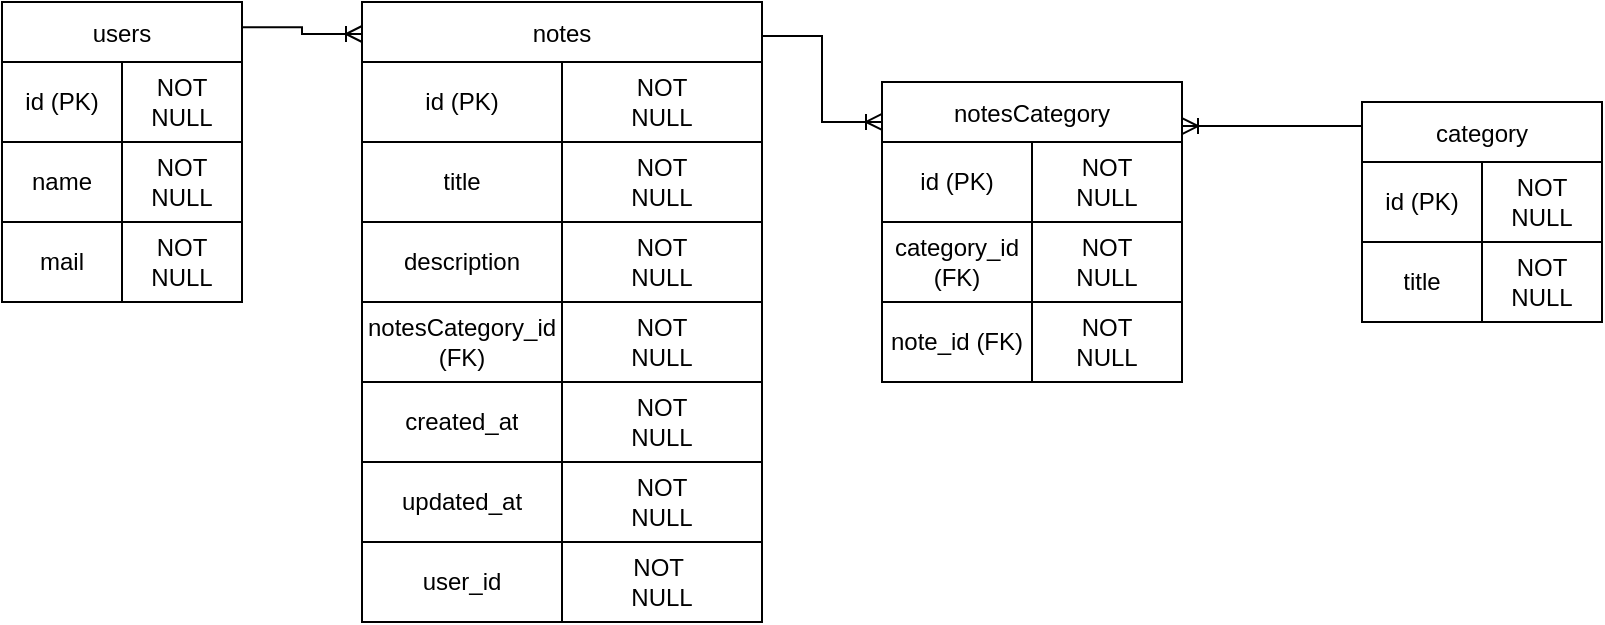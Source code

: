 <mxfile version="15.9.6" type="device"><diagram id="N4e05SrXXHnmKuOFt0gH" name="Page-1"><mxGraphModel dx="1422" dy="804" grid="1" gridSize="10" guides="1" tooltips="1" connect="1" arrows="1" fold="1" page="1" pageScale="1" pageWidth="827" pageHeight="1169" math="0" shadow="0"><root><mxCell id="0"/><mxCell id="1" parent="0"/><mxCell id="cjkyVk_3PD3jDdZ5hrmY-43" value="" style="edgeStyle=entityRelationEdgeStyle;fontSize=12;html=1;endArrow=ERoneToMany;rounded=0;exitX=1;exitY=0.084;exitDx=0;exitDy=0;exitPerimeter=0;" edge="1" parent="1" source="cjkyVk_3PD3jDdZ5hrmY-66"><mxGeometry width="100" height="100" relative="1" as="geometry"><mxPoint x="140" y="646" as="sourcePoint"/><mxPoint x="190" y="646" as="targetPoint"/></mxGeometry></mxCell><mxCell id="cjkyVk_3PD3jDdZ5hrmY-46" value="" style="edgeStyle=entityRelationEdgeStyle;fontSize=12;html=1;endArrow=ERoneToMany;rounded=0;entryX=0;entryY=0.133;entryDx=0;entryDy=0;entryPerimeter=0;" edge="1" parent="1" target="cjkyVk_3PD3jDdZ5hrmY-80"><mxGeometry width="100" height="100" relative="1" as="geometry"><mxPoint x="390" y="647" as="sourcePoint"/><mxPoint x="250" y="600" as="targetPoint"/></mxGeometry></mxCell><mxCell id="cjkyVk_3PD3jDdZ5hrmY-47" value="notes" style="shape=table;startSize=30;container=1;collapsible=0;childLayout=tableLayout;" vertex="1" parent="1"><mxGeometry x="190" y="630" width="200" height="310" as="geometry"/></mxCell><mxCell id="cjkyVk_3PD3jDdZ5hrmY-48" value="" style="shape=partialRectangle;collapsible=0;dropTarget=0;pointerEvents=0;fillColor=none;top=0;left=0;bottom=0;right=0;points=[[0,0.5],[1,0.5]];portConstraint=eastwest;" vertex="1" parent="cjkyVk_3PD3jDdZ5hrmY-47"><mxGeometry y="30" width="200" height="40" as="geometry"/></mxCell><mxCell id="cjkyVk_3PD3jDdZ5hrmY-49" value="id (PK)" style="shape=partialRectangle;html=1;whiteSpace=wrap;connectable=0;overflow=hidden;fillColor=none;top=0;left=0;bottom=0;right=0;pointerEvents=1;" vertex="1" parent="cjkyVk_3PD3jDdZ5hrmY-48"><mxGeometry width="100" height="40" as="geometry"><mxRectangle width="100" height="40" as="alternateBounds"/></mxGeometry></mxCell><mxCell id="cjkyVk_3PD3jDdZ5hrmY-50" value="NOT&lt;br&gt;NULL" style="shape=partialRectangle;html=1;whiteSpace=wrap;connectable=0;overflow=hidden;fillColor=none;top=0;left=0;bottom=0;right=0;pointerEvents=1;" vertex="1" parent="cjkyVk_3PD3jDdZ5hrmY-48"><mxGeometry x="100" width="100" height="40" as="geometry"><mxRectangle width="100" height="40" as="alternateBounds"/></mxGeometry></mxCell><mxCell id="cjkyVk_3PD3jDdZ5hrmY-51" value="" style="shape=partialRectangle;collapsible=0;dropTarget=0;pointerEvents=0;fillColor=none;top=0;left=0;bottom=0;right=0;points=[[0,0.5],[1,0.5]];portConstraint=eastwest;" vertex="1" parent="cjkyVk_3PD3jDdZ5hrmY-47"><mxGeometry y="70" width="200" height="40" as="geometry"/></mxCell><mxCell id="cjkyVk_3PD3jDdZ5hrmY-52" value="title" style="shape=partialRectangle;html=1;whiteSpace=wrap;connectable=0;overflow=hidden;fillColor=none;top=0;left=0;bottom=0;right=0;pointerEvents=1;" vertex="1" parent="cjkyVk_3PD3jDdZ5hrmY-51"><mxGeometry width="100" height="40" as="geometry"><mxRectangle width="100" height="40" as="alternateBounds"/></mxGeometry></mxCell><mxCell id="cjkyVk_3PD3jDdZ5hrmY-53" value="&lt;span&gt;NOT&lt;/span&gt;&lt;br&gt;&lt;span&gt;NULL&lt;/span&gt;" style="shape=partialRectangle;html=1;whiteSpace=wrap;connectable=0;overflow=hidden;fillColor=none;top=0;left=0;bottom=0;right=0;pointerEvents=1;" vertex="1" parent="cjkyVk_3PD3jDdZ5hrmY-51"><mxGeometry x="100" width="100" height="40" as="geometry"><mxRectangle width="100" height="40" as="alternateBounds"/></mxGeometry></mxCell><mxCell id="cjkyVk_3PD3jDdZ5hrmY-54" value="" style="shape=partialRectangle;collapsible=0;dropTarget=0;pointerEvents=0;fillColor=none;top=0;left=0;bottom=0;right=0;points=[[0,0.5],[1,0.5]];portConstraint=eastwest;" vertex="1" parent="cjkyVk_3PD3jDdZ5hrmY-47"><mxGeometry y="110" width="200" height="40" as="geometry"/></mxCell><mxCell id="cjkyVk_3PD3jDdZ5hrmY-55" value="description" style="shape=partialRectangle;html=1;whiteSpace=wrap;connectable=0;overflow=hidden;fillColor=none;top=0;left=0;bottom=0;right=0;pointerEvents=1;" vertex="1" parent="cjkyVk_3PD3jDdZ5hrmY-54"><mxGeometry width="100" height="40" as="geometry"><mxRectangle width="100" height="40" as="alternateBounds"/></mxGeometry></mxCell><mxCell id="cjkyVk_3PD3jDdZ5hrmY-56" value="&lt;span&gt;NOT&lt;/span&gt;&lt;br&gt;&lt;span&gt;NULL&lt;/span&gt;" style="shape=partialRectangle;html=1;whiteSpace=wrap;connectable=0;overflow=hidden;fillColor=none;top=0;left=0;bottom=0;right=0;pointerEvents=1;" vertex="1" parent="cjkyVk_3PD3jDdZ5hrmY-54"><mxGeometry x="100" width="100" height="40" as="geometry"><mxRectangle width="100" height="40" as="alternateBounds"/></mxGeometry></mxCell><mxCell id="cjkyVk_3PD3jDdZ5hrmY-57" value="" style="shape=partialRectangle;collapsible=0;dropTarget=0;pointerEvents=0;fillColor=none;top=0;left=0;bottom=0;right=0;points=[[0,0.5],[1,0.5]];portConstraint=eastwest;" vertex="1" parent="cjkyVk_3PD3jDdZ5hrmY-47"><mxGeometry y="150" width="200" height="40" as="geometry"/></mxCell><mxCell id="cjkyVk_3PD3jDdZ5hrmY-58" value="notesCategory_id&lt;br&gt;(FK)" style="shape=partialRectangle;html=1;whiteSpace=wrap;connectable=0;overflow=hidden;fillColor=none;top=0;left=0;bottom=0;right=0;pointerEvents=1;" vertex="1" parent="cjkyVk_3PD3jDdZ5hrmY-57"><mxGeometry width="100" height="40" as="geometry"><mxRectangle width="100" height="40" as="alternateBounds"/></mxGeometry></mxCell><mxCell id="cjkyVk_3PD3jDdZ5hrmY-59" value="&lt;span&gt;NOT&lt;/span&gt;&lt;br&gt;&lt;span&gt;NULL&lt;/span&gt;" style="shape=partialRectangle;html=1;whiteSpace=wrap;connectable=0;overflow=hidden;fillColor=none;top=0;left=0;bottom=0;right=0;pointerEvents=1;" vertex="1" parent="cjkyVk_3PD3jDdZ5hrmY-57"><mxGeometry x="100" width="100" height="40" as="geometry"><mxRectangle width="100" height="40" as="alternateBounds"/></mxGeometry></mxCell><mxCell id="cjkyVk_3PD3jDdZ5hrmY-60" value="" style="shape=partialRectangle;collapsible=0;dropTarget=0;pointerEvents=0;fillColor=none;top=0;left=0;bottom=0;right=0;points=[[0,0.5],[1,0.5]];portConstraint=eastwest;" vertex="1" parent="cjkyVk_3PD3jDdZ5hrmY-47"><mxGeometry y="190" width="200" height="40" as="geometry"/></mxCell><mxCell id="cjkyVk_3PD3jDdZ5hrmY-61" value="created_at&lt;br&gt;" style="shape=partialRectangle;html=1;whiteSpace=wrap;connectable=0;overflow=hidden;fillColor=none;top=0;left=0;bottom=0;right=0;pointerEvents=1;" vertex="1" parent="cjkyVk_3PD3jDdZ5hrmY-60"><mxGeometry width="100" height="40" as="geometry"><mxRectangle width="100" height="40" as="alternateBounds"/></mxGeometry></mxCell><mxCell id="cjkyVk_3PD3jDdZ5hrmY-62" value="&lt;span&gt;NOT&lt;/span&gt;&lt;br&gt;&lt;span&gt;NULL&lt;/span&gt;" style="shape=partialRectangle;html=1;whiteSpace=wrap;connectable=0;overflow=hidden;fillColor=none;top=0;left=0;bottom=0;right=0;pointerEvents=1;" vertex="1" parent="cjkyVk_3PD3jDdZ5hrmY-60"><mxGeometry x="100" width="100" height="40" as="geometry"><mxRectangle width="100" height="40" as="alternateBounds"/></mxGeometry></mxCell><mxCell id="cjkyVk_3PD3jDdZ5hrmY-63" value="" style="shape=partialRectangle;collapsible=0;dropTarget=0;pointerEvents=0;fillColor=none;top=0;left=0;bottom=0;right=0;points=[[0,0.5],[1,0.5]];portConstraint=eastwest;" vertex="1" parent="cjkyVk_3PD3jDdZ5hrmY-47"><mxGeometry y="230" width="200" height="40" as="geometry"/></mxCell><mxCell id="cjkyVk_3PD3jDdZ5hrmY-64" value="updated_at" style="shape=partialRectangle;html=1;whiteSpace=wrap;connectable=0;overflow=hidden;fillColor=none;top=0;left=0;bottom=0;right=0;pointerEvents=1;" vertex="1" parent="cjkyVk_3PD3jDdZ5hrmY-63"><mxGeometry width="100" height="40" as="geometry"><mxRectangle width="100" height="40" as="alternateBounds"/></mxGeometry></mxCell><mxCell id="cjkyVk_3PD3jDdZ5hrmY-65" value="&lt;span&gt;NOT&lt;/span&gt;&lt;br&gt;&lt;span&gt;NULL&lt;/span&gt;" style="shape=partialRectangle;html=1;whiteSpace=wrap;connectable=0;overflow=hidden;fillColor=none;top=0;left=0;bottom=0;right=0;pointerEvents=1;" vertex="1" parent="cjkyVk_3PD3jDdZ5hrmY-63"><mxGeometry x="100" width="100" height="40" as="geometry"><mxRectangle width="100" height="40" as="alternateBounds"/></mxGeometry></mxCell><mxCell id="cjkyVk_3PD3jDdZ5hrmY-101" style="shape=partialRectangle;collapsible=0;dropTarget=0;pointerEvents=0;fillColor=none;top=0;left=0;bottom=0;right=0;points=[[0,0.5],[1,0.5]];portConstraint=eastwest;" vertex="1" parent="cjkyVk_3PD3jDdZ5hrmY-47"><mxGeometry y="270" width="200" height="40" as="geometry"/></mxCell><mxCell id="cjkyVk_3PD3jDdZ5hrmY-102" value="user_id" style="shape=partialRectangle;html=1;whiteSpace=wrap;connectable=0;overflow=hidden;fillColor=none;top=0;left=0;bottom=0;right=0;pointerEvents=1;" vertex="1" parent="cjkyVk_3PD3jDdZ5hrmY-101"><mxGeometry width="100" height="40" as="geometry"><mxRectangle width="100" height="40" as="alternateBounds"/></mxGeometry></mxCell><mxCell id="cjkyVk_3PD3jDdZ5hrmY-103" value="NOT&amp;nbsp;&lt;br&gt;NULL" style="shape=partialRectangle;html=1;whiteSpace=wrap;connectable=0;overflow=hidden;fillColor=none;top=0;left=0;bottom=0;right=0;pointerEvents=1;" vertex="1" parent="cjkyVk_3PD3jDdZ5hrmY-101"><mxGeometry x="100" width="100" height="40" as="geometry"><mxRectangle width="100" height="40" as="alternateBounds"/></mxGeometry></mxCell><mxCell id="cjkyVk_3PD3jDdZ5hrmY-66" value="users" style="shape=table;startSize=30;container=1;collapsible=0;childLayout=tableLayout;" vertex="1" parent="1"><mxGeometry x="10" y="630" width="120" height="150" as="geometry"/></mxCell><mxCell id="cjkyVk_3PD3jDdZ5hrmY-67" value="" style="shape=partialRectangle;collapsible=0;dropTarget=0;pointerEvents=0;fillColor=none;top=0;left=0;bottom=0;right=0;points=[[0,0.5],[1,0.5]];portConstraint=eastwest;" vertex="1" parent="cjkyVk_3PD3jDdZ5hrmY-66"><mxGeometry y="30" width="120" height="40" as="geometry"/></mxCell><mxCell id="cjkyVk_3PD3jDdZ5hrmY-68" value="id (PK)" style="shape=partialRectangle;html=1;whiteSpace=wrap;connectable=0;overflow=hidden;fillColor=none;top=0;left=0;bottom=0;right=0;pointerEvents=1;" vertex="1" parent="cjkyVk_3PD3jDdZ5hrmY-67"><mxGeometry width="60" height="40" as="geometry"><mxRectangle width="60" height="40" as="alternateBounds"/></mxGeometry></mxCell><mxCell id="cjkyVk_3PD3jDdZ5hrmY-69" value="NOT NULL" style="shape=partialRectangle;html=1;whiteSpace=wrap;connectable=0;overflow=hidden;fillColor=none;top=0;left=0;bottom=0;right=0;pointerEvents=1;" vertex="1" parent="cjkyVk_3PD3jDdZ5hrmY-67"><mxGeometry x="60" width="60" height="40" as="geometry"><mxRectangle width="60" height="40" as="alternateBounds"/></mxGeometry></mxCell><mxCell id="cjkyVk_3PD3jDdZ5hrmY-70" value="" style="shape=partialRectangle;collapsible=0;dropTarget=0;pointerEvents=0;fillColor=none;top=0;left=0;bottom=0;right=0;points=[[0,0.5],[1,0.5]];portConstraint=eastwest;" vertex="1" parent="cjkyVk_3PD3jDdZ5hrmY-66"><mxGeometry y="70" width="120" height="40" as="geometry"/></mxCell><mxCell id="cjkyVk_3PD3jDdZ5hrmY-71" value="name" style="shape=partialRectangle;html=1;whiteSpace=wrap;connectable=0;overflow=hidden;fillColor=none;top=0;left=0;bottom=0;right=0;pointerEvents=1;" vertex="1" parent="cjkyVk_3PD3jDdZ5hrmY-70"><mxGeometry width="60" height="40" as="geometry"><mxRectangle width="60" height="40" as="alternateBounds"/></mxGeometry></mxCell><mxCell id="cjkyVk_3PD3jDdZ5hrmY-72" value="NOT&lt;br&gt;NULL" style="shape=partialRectangle;html=1;whiteSpace=wrap;connectable=0;overflow=hidden;fillColor=none;top=0;left=0;bottom=0;right=0;pointerEvents=1;" vertex="1" parent="cjkyVk_3PD3jDdZ5hrmY-70"><mxGeometry x="60" width="60" height="40" as="geometry"><mxRectangle width="60" height="40" as="alternateBounds"/></mxGeometry></mxCell><mxCell id="cjkyVk_3PD3jDdZ5hrmY-73" value="" style="shape=partialRectangle;collapsible=0;dropTarget=0;pointerEvents=0;fillColor=none;top=0;left=0;bottom=0;right=0;points=[[0,0.5],[1,0.5]];portConstraint=eastwest;" vertex="1" parent="cjkyVk_3PD3jDdZ5hrmY-66"><mxGeometry y="110" width="120" height="40" as="geometry"/></mxCell><mxCell id="cjkyVk_3PD3jDdZ5hrmY-74" value="mail" style="shape=partialRectangle;html=1;whiteSpace=wrap;connectable=0;overflow=hidden;fillColor=none;top=0;left=0;bottom=0;right=0;pointerEvents=1;" vertex="1" parent="cjkyVk_3PD3jDdZ5hrmY-73"><mxGeometry width="60" height="40" as="geometry"><mxRectangle width="60" height="40" as="alternateBounds"/></mxGeometry></mxCell><mxCell id="cjkyVk_3PD3jDdZ5hrmY-75" value="NOT&lt;br&gt;NULL" style="shape=partialRectangle;html=1;whiteSpace=wrap;connectable=0;overflow=hidden;fillColor=none;top=0;left=0;bottom=0;right=0;pointerEvents=1;" vertex="1" parent="cjkyVk_3PD3jDdZ5hrmY-73"><mxGeometry x="60" width="60" height="40" as="geometry"><mxRectangle width="60" height="40" as="alternateBounds"/></mxGeometry></mxCell><mxCell id="cjkyVk_3PD3jDdZ5hrmY-80" value="notesCategory" style="shape=table;startSize=30;container=1;collapsible=0;childLayout=tableLayout;" vertex="1" parent="1"><mxGeometry x="450" y="670" width="150" height="150" as="geometry"/></mxCell><mxCell id="cjkyVk_3PD3jDdZ5hrmY-81" value="" style="shape=partialRectangle;collapsible=0;dropTarget=0;pointerEvents=0;fillColor=none;top=0;left=0;bottom=0;right=0;points=[[0,0.5],[1,0.5]];portConstraint=eastwest;" vertex="1" parent="cjkyVk_3PD3jDdZ5hrmY-80"><mxGeometry y="30" width="150" height="40" as="geometry"/></mxCell><mxCell id="cjkyVk_3PD3jDdZ5hrmY-82" value="id (PK)" style="shape=partialRectangle;html=1;whiteSpace=wrap;connectable=0;overflow=hidden;fillColor=none;top=0;left=0;bottom=0;right=0;pointerEvents=1;" vertex="1" parent="cjkyVk_3PD3jDdZ5hrmY-81"><mxGeometry width="75" height="40" as="geometry"><mxRectangle width="75" height="40" as="alternateBounds"/></mxGeometry></mxCell><mxCell id="cjkyVk_3PD3jDdZ5hrmY-83" value="NOT&lt;br&gt;NULL" style="shape=partialRectangle;html=1;whiteSpace=wrap;connectable=0;overflow=hidden;fillColor=none;top=0;left=0;bottom=0;right=0;pointerEvents=1;" vertex="1" parent="cjkyVk_3PD3jDdZ5hrmY-81"><mxGeometry x="75" width="75" height="40" as="geometry"><mxRectangle width="75" height="40" as="alternateBounds"/></mxGeometry></mxCell><mxCell id="cjkyVk_3PD3jDdZ5hrmY-84" value="" style="shape=partialRectangle;collapsible=0;dropTarget=0;pointerEvents=0;fillColor=none;top=0;left=0;bottom=0;right=0;points=[[0,0.5],[1,0.5]];portConstraint=eastwest;" vertex="1" parent="cjkyVk_3PD3jDdZ5hrmY-80"><mxGeometry y="70" width="150" height="40" as="geometry"/></mxCell><mxCell id="cjkyVk_3PD3jDdZ5hrmY-85" value="category_id (FK)" style="shape=partialRectangle;html=1;whiteSpace=wrap;connectable=0;overflow=hidden;fillColor=none;top=0;left=0;bottom=0;right=0;pointerEvents=1;" vertex="1" parent="cjkyVk_3PD3jDdZ5hrmY-84"><mxGeometry width="75" height="40" as="geometry"><mxRectangle width="75" height="40" as="alternateBounds"/></mxGeometry></mxCell><mxCell id="cjkyVk_3PD3jDdZ5hrmY-86" value="NOT&lt;br&gt;NULL" style="shape=partialRectangle;html=1;whiteSpace=wrap;connectable=0;overflow=hidden;fillColor=none;top=0;left=0;bottom=0;right=0;pointerEvents=1;" vertex="1" parent="cjkyVk_3PD3jDdZ5hrmY-84"><mxGeometry x="75" width="75" height="40" as="geometry"><mxRectangle width="75" height="40" as="alternateBounds"/></mxGeometry></mxCell><mxCell id="cjkyVk_3PD3jDdZ5hrmY-87" value="" style="shape=partialRectangle;collapsible=0;dropTarget=0;pointerEvents=0;fillColor=none;top=0;left=0;bottom=0;right=0;points=[[0,0.5],[1,0.5]];portConstraint=eastwest;" vertex="1" parent="cjkyVk_3PD3jDdZ5hrmY-80"><mxGeometry y="110" width="150" height="40" as="geometry"/></mxCell><mxCell id="cjkyVk_3PD3jDdZ5hrmY-88" value="note_id (FK)" style="shape=partialRectangle;html=1;whiteSpace=wrap;connectable=0;overflow=hidden;fillColor=none;top=0;left=0;bottom=0;right=0;pointerEvents=1;" vertex="1" parent="cjkyVk_3PD3jDdZ5hrmY-87"><mxGeometry width="75" height="40" as="geometry"><mxRectangle width="75" height="40" as="alternateBounds"/></mxGeometry></mxCell><mxCell id="cjkyVk_3PD3jDdZ5hrmY-89" value="NOT&lt;br&gt;NULL" style="shape=partialRectangle;html=1;whiteSpace=wrap;connectable=0;overflow=hidden;fillColor=none;top=0;left=0;bottom=0;right=0;pointerEvents=1;" vertex="1" parent="cjkyVk_3PD3jDdZ5hrmY-87"><mxGeometry x="75" width="75" height="40" as="geometry"><mxRectangle width="75" height="40" as="alternateBounds"/></mxGeometry></mxCell><mxCell id="cjkyVk_3PD3jDdZ5hrmY-91" value="category" style="shape=table;startSize=30;container=1;collapsible=0;childLayout=tableLayout;" vertex="1" parent="1"><mxGeometry x="690" y="680" width="120" height="110" as="geometry"/></mxCell><mxCell id="cjkyVk_3PD3jDdZ5hrmY-92" value="" style="shape=partialRectangle;collapsible=0;dropTarget=0;pointerEvents=0;fillColor=none;top=0;left=0;bottom=0;right=0;points=[[0,0.5],[1,0.5]];portConstraint=eastwest;" vertex="1" parent="cjkyVk_3PD3jDdZ5hrmY-91"><mxGeometry y="30" width="120" height="40" as="geometry"/></mxCell><mxCell id="cjkyVk_3PD3jDdZ5hrmY-93" value="id (PK)" style="shape=partialRectangle;html=1;whiteSpace=wrap;connectable=0;overflow=hidden;fillColor=none;top=0;left=0;bottom=0;right=0;pointerEvents=1;" vertex="1" parent="cjkyVk_3PD3jDdZ5hrmY-92"><mxGeometry width="60" height="40" as="geometry"><mxRectangle width="60" height="40" as="alternateBounds"/></mxGeometry></mxCell><mxCell id="cjkyVk_3PD3jDdZ5hrmY-94" value="NOT&lt;br&gt;NULL" style="shape=partialRectangle;html=1;whiteSpace=wrap;connectable=0;overflow=hidden;fillColor=none;top=0;left=0;bottom=0;right=0;pointerEvents=1;" vertex="1" parent="cjkyVk_3PD3jDdZ5hrmY-92"><mxGeometry x="60" width="60" height="40" as="geometry"><mxRectangle width="60" height="40" as="alternateBounds"/></mxGeometry></mxCell><mxCell id="cjkyVk_3PD3jDdZ5hrmY-95" value="" style="shape=partialRectangle;collapsible=0;dropTarget=0;pointerEvents=0;fillColor=none;top=0;left=0;bottom=0;right=0;points=[[0,0.5],[1,0.5]];portConstraint=eastwest;" vertex="1" parent="cjkyVk_3PD3jDdZ5hrmY-91"><mxGeometry y="70" width="120" height="40" as="geometry"/></mxCell><mxCell id="cjkyVk_3PD3jDdZ5hrmY-96" value="title" style="shape=partialRectangle;html=1;whiteSpace=wrap;connectable=0;overflow=hidden;fillColor=none;top=0;left=0;bottom=0;right=0;pointerEvents=1;" vertex="1" parent="cjkyVk_3PD3jDdZ5hrmY-95"><mxGeometry width="60" height="40" as="geometry"><mxRectangle width="60" height="40" as="alternateBounds"/></mxGeometry></mxCell><mxCell id="cjkyVk_3PD3jDdZ5hrmY-97" value="NOT&lt;br&gt;NULL" style="shape=partialRectangle;html=1;whiteSpace=wrap;connectable=0;overflow=hidden;fillColor=none;top=0;left=0;bottom=0;right=0;pointerEvents=1;" vertex="1" parent="cjkyVk_3PD3jDdZ5hrmY-95"><mxGeometry x="60" width="60" height="40" as="geometry"><mxRectangle width="60" height="40" as="alternateBounds"/></mxGeometry></mxCell><mxCell id="cjkyVk_3PD3jDdZ5hrmY-99" value="" style="edgeStyle=entityRelationEdgeStyle;fontSize=12;html=1;endArrow=ERoneToMany;rounded=0;exitX=0;exitY=0.109;exitDx=0;exitDy=0;exitPerimeter=0;entryX=1;entryY=0.147;entryDx=0;entryDy=0;entryPerimeter=0;" edge="1" parent="1" source="cjkyVk_3PD3jDdZ5hrmY-91" target="cjkyVk_3PD3jDdZ5hrmY-80"><mxGeometry width="100" height="100" relative="1" as="geometry"><mxPoint x="150" y="610" as="sourcePoint"/><mxPoint x="250" y="510" as="targetPoint"/></mxGeometry></mxCell></root></mxGraphModel></diagram></mxfile>